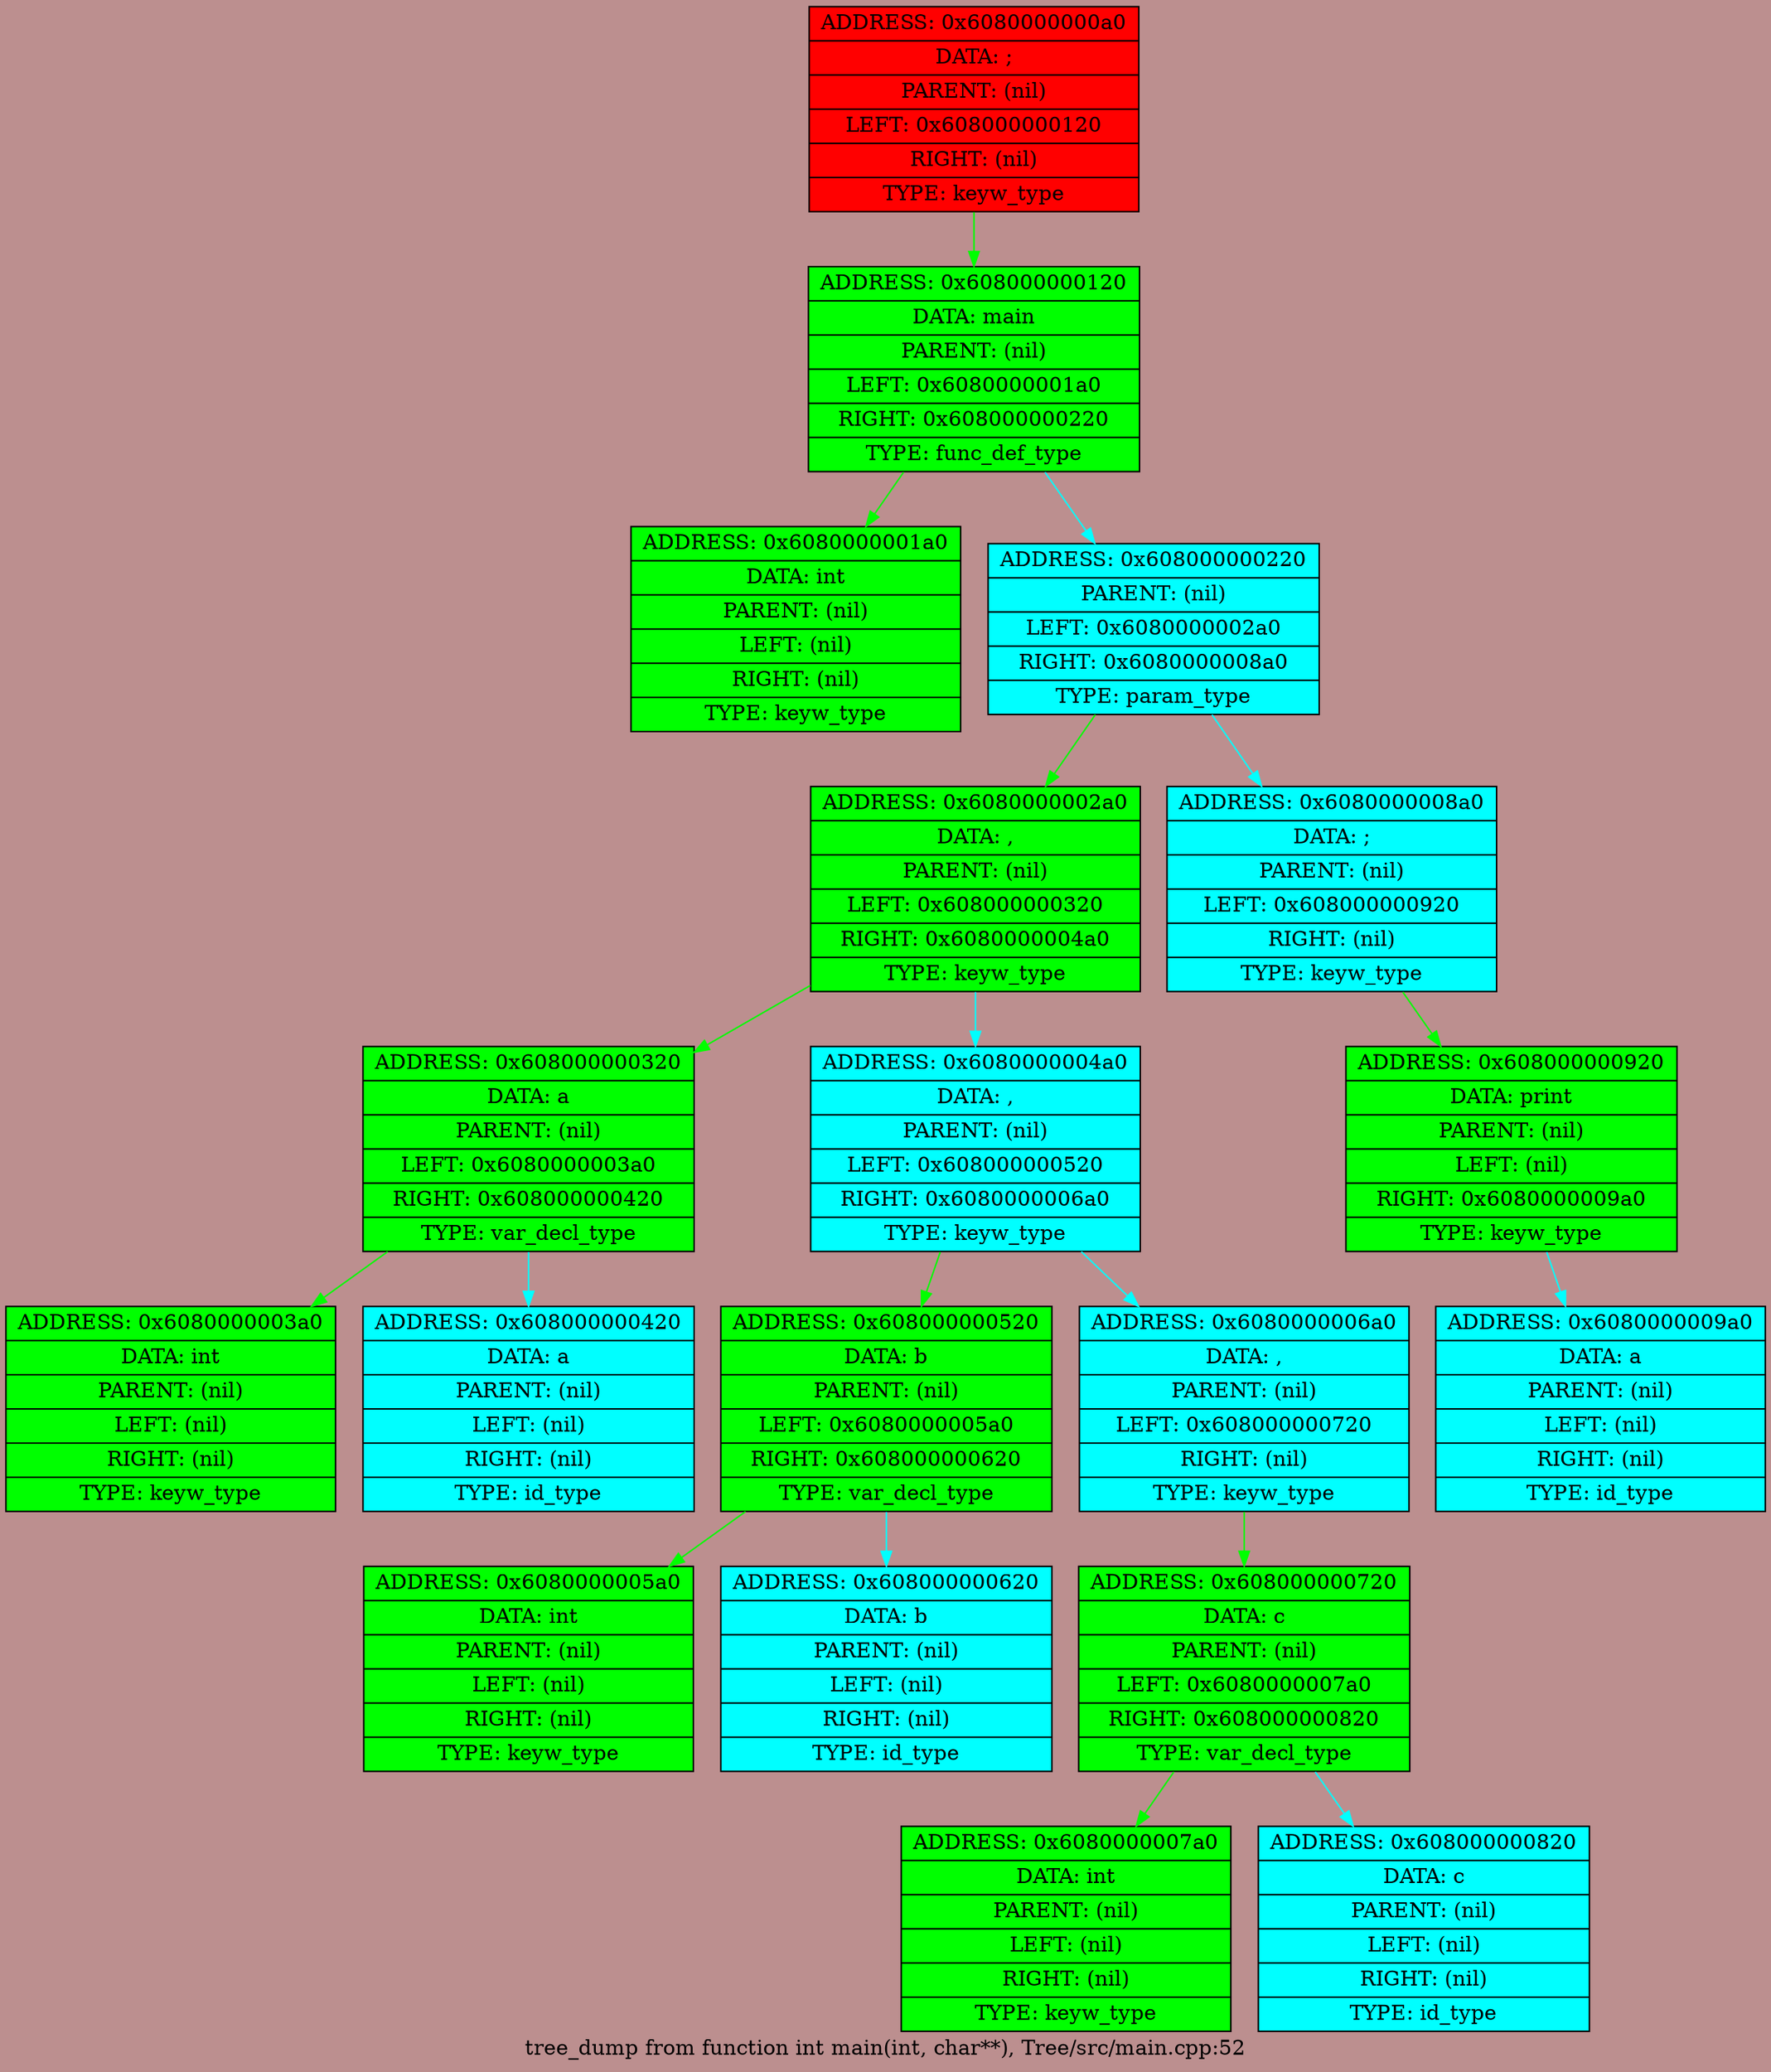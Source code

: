 digraph struct {bgcolor=RosyBrown rankdir = HR


label = "tree_dump from function int main(int, char**), Tree/src/main.cpp:52";
node0[shape=record, style=filled, fillcolor="red", label=" {ADDRESS: 0x6080000000a0 | DATA: ; | PARENT: (nil) | LEFT: 0x608000000120 | RIGHT: (nil) | TYPE: keyw_type}"];
node0->node1 [color = "lime"];
node1[shape=record, style=filled, fillcolor="lime", label=" {ADDRESS: 0x608000000120 | DATA: main | PARENT: (nil) | LEFT: 0x6080000001a0 | RIGHT: 0x608000000220 | TYPE: func_def_type}"];
node1->node2 [color = "lime"];
node2[shape=record, style=filled, fillcolor="lime", label=" {ADDRESS: 0x6080000001a0 | DATA: int | PARENT: (nil) | LEFT: (nil) | RIGHT: (nil) | TYPE: keyw_type}"];
node1->node3 [color = "aqua"];
node3[shape=record, style=filled, fillcolor="aqua", label=" {ADDRESS: 0x608000000220 | PARENT: (nil) | LEFT: 0x6080000002a0 | RIGHT: 0x6080000008a0 | TYPE: param_type}"];
node3->node4 [color = "lime"];
node4[shape=record, style=filled, fillcolor="lime", label=" {ADDRESS: 0x6080000002a0 | DATA: , | PARENT: (nil) | LEFT: 0x608000000320 | RIGHT: 0x6080000004a0 | TYPE: keyw_type}"];
node4->node5 [color = "lime"];
node5[shape=record, style=filled, fillcolor="lime", label=" {ADDRESS: 0x608000000320 | DATA: a | PARENT: (nil) | LEFT: 0x6080000003a0 | RIGHT: 0x608000000420 | TYPE: var_decl_type}"];
node5->node6 [color = "lime"];
node6[shape=record, style=filled, fillcolor="lime", label=" {ADDRESS: 0x6080000003a0 | DATA: int | PARENT: (nil) | LEFT: (nil) | RIGHT: (nil) | TYPE: keyw_type}"];
node5->node7 [color = "aqua"];
node7[shape=record, style=filled, fillcolor="aqua", label=" {ADDRESS: 0x608000000420 | DATA: a | PARENT: (nil) | LEFT: (nil) | RIGHT: (nil) | TYPE: id_type}"];
node4->node8 [color = "aqua"];
node8[shape=record, style=filled, fillcolor="aqua", label=" {ADDRESS: 0x6080000004a0 | DATA: , | PARENT: (nil) | LEFT: 0x608000000520 | RIGHT: 0x6080000006a0 | TYPE: keyw_type}"];
node8->node9 [color = "lime"];
node9[shape=record, style=filled, fillcolor="lime", label=" {ADDRESS: 0x608000000520 | DATA: b | PARENT: (nil) | LEFT: 0x6080000005a0 | RIGHT: 0x608000000620 | TYPE: var_decl_type}"];
node9->node10 [color = "lime"];
node10[shape=record, style=filled, fillcolor="lime", label=" {ADDRESS: 0x6080000005a0 | DATA: int | PARENT: (nil) | LEFT: (nil) | RIGHT: (nil) | TYPE: keyw_type}"];
node9->node11 [color = "aqua"];
node11[shape=record, style=filled, fillcolor="aqua", label=" {ADDRESS: 0x608000000620 | DATA: b | PARENT: (nil) | LEFT: (nil) | RIGHT: (nil) | TYPE: id_type}"];
node8->node12 [color = "aqua"];
node12[shape=record, style=filled, fillcolor="aqua", label=" {ADDRESS: 0x6080000006a0 | DATA: , | PARENT: (nil) | LEFT: 0x608000000720 | RIGHT: (nil) | TYPE: keyw_type}"];
node12->node13 [color = "lime"];
node13[shape=record, style=filled, fillcolor="lime", label=" {ADDRESS: 0x608000000720 | DATA: c | PARENT: (nil) | LEFT: 0x6080000007a0 | RIGHT: 0x608000000820 | TYPE: var_decl_type}"];
node13->node14 [color = "lime"];
node14[shape=record, style=filled, fillcolor="lime", label=" {ADDRESS: 0x6080000007a0 | DATA: int | PARENT: (nil) | LEFT: (nil) | RIGHT: (nil) | TYPE: keyw_type}"];
node13->node15 [color = "aqua"];
node15[shape=record, style=filled, fillcolor="aqua", label=" {ADDRESS: 0x608000000820 | DATA: c | PARENT: (nil) | LEFT: (nil) | RIGHT: (nil) | TYPE: id_type}"];
node3->node16 [color = "aqua"];
node16[shape=record, style=filled, fillcolor="aqua", label=" {ADDRESS: 0x6080000008a0 | DATA: ; | PARENT: (nil) | LEFT: 0x608000000920 | RIGHT: (nil) | TYPE: keyw_type}"];
node16->node17 [color = "lime"];
node17[shape=record, style=filled, fillcolor="lime", label=" {ADDRESS: 0x608000000920 | DATA: print | PARENT: (nil) | LEFT: (nil) | RIGHT: 0x6080000009a0 | TYPE: keyw_type}"];
node17->node18 [color = "aqua"];
node18[shape=record, style=filled, fillcolor="aqua", label=" {ADDRESS: 0x6080000009a0 | DATA: a | PARENT: (nil) | LEFT: (nil) | RIGHT: (nil) | TYPE: id_type}"];


}